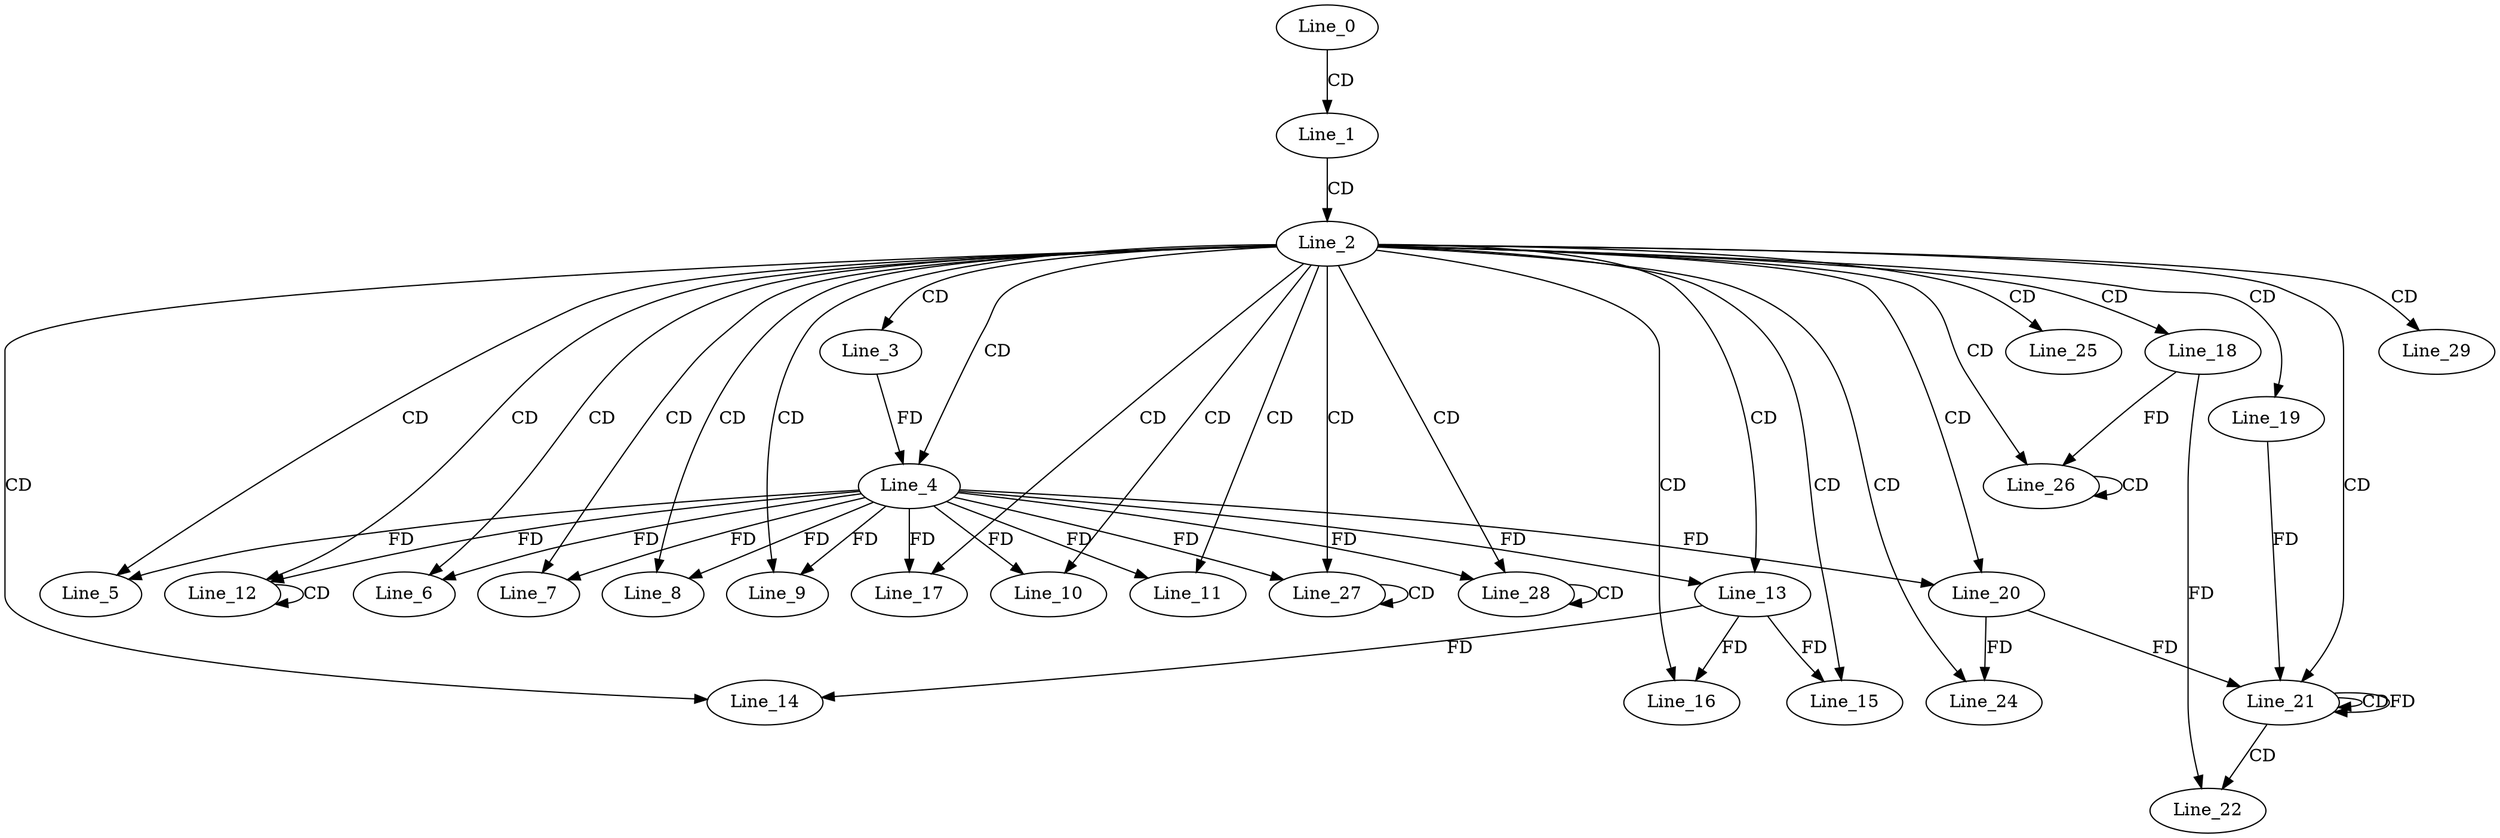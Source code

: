 digraph G {
  Line_0;
  Line_1;
  Line_2;
  Line_3;
  Line_4;
  Line_4;
  Line_5;
  Line_6;
  Line_7;
  Line_8;
  Line_9;
  Line_10;
  Line_11;
  Line_12;
  Line_12;
  Line_13;
  Line_13;
  Line_14;
  Line_15;
  Line_16;
  Line_17;
  Line_18;
  Line_19;
  Line_20;
  Line_20;
  Line_21;
  Line_21;
  Line_21;
  Line_22;
  Line_24;
  Line_25;
  Line_26;
  Line_26;
  Line_27;
  Line_27;
  Line_28;
  Line_28;
  Line_29;
  Line_0 -> Line_1 [ label="CD" ];
  Line_1 -> Line_2 [ label="CD" ];
  Line_2 -> Line_3 [ label="CD" ];
  Line_2 -> Line_4 [ label="CD" ];
  Line_3 -> Line_4 [ label="FD" ];
  Line_2 -> Line_5 [ label="CD" ];
  Line_4 -> Line_5 [ label="FD" ];
  Line_2 -> Line_6 [ label="CD" ];
  Line_4 -> Line_6 [ label="FD" ];
  Line_2 -> Line_7 [ label="CD" ];
  Line_4 -> Line_7 [ label="FD" ];
  Line_2 -> Line_8 [ label="CD" ];
  Line_4 -> Line_8 [ label="FD" ];
  Line_2 -> Line_9 [ label="CD" ];
  Line_4 -> Line_9 [ label="FD" ];
  Line_2 -> Line_10 [ label="CD" ];
  Line_4 -> Line_10 [ label="FD" ];
  Line_2 -> Line_11 [ label="CD" ];
  Line_4 -> Line_11 [ label="FD" ];
  Line_2 -> Line_12 [ label="CD" ];
  Line_12 -> Line_12 [ label="CD" ];
  Line_4 -> Line_12 [ label="FD" ];
  Line_2 -> Line_13 [ label="CD" ];
  Line_4 -> Line_13 [ label="FD" ];
  Line_2 -> Line_14 [ label="CD" ];
  Line_13 -> Line_14 [ label="FD" ];
  Line_2 -> Line_15 [ label="CD" ];
  Line_13 -> Line_15 [ label="FD" ];
  Line_2 -> Line_16 [ label="CD" ];
  Line_13 -> Line_16 [ label="FD" ];
  Line_2 -> Line_17 [ label="CD" ];
  Line_4 -> Line_17 [ label="FD" ];
  Line_2 -> Line_18 [ label="CD" ];
  Line_2 -> Line_19 [ label="CD" ];
  Line_2 -> Line_20 [ label="CD" ];
  Line_4 -> Line_20 [ label="FD" ];
  Line_2 -> Line_21 [ label="CD" ];
  Line_21 -> Line_21 [ label="CD" ];
  Line_21 -> Line_21 [ label="FD" ];
  Line_19 -> Line_21 [ label="FD" ];
  Line_20 -> Line_21 [ label="FD" ];
  Line_21 -> Line_22 [ label="CD" ];
  Line_18 -> Line_22 [ label="FD" ];
  Line_2 -> Line_24 [ label="CD" ];
  Line_20 -> Line_24 [ label="FD" ];
  Line_2 -> Line_25 [ label="CD" ];
  Line_2 -> Line_26 [ label="CD" ];
  Line_26 -> Line_26 [ label="CD" ];
  Line_18 -> Line_26 [ label="FD" ];
  Line_2 -> Line_27 [ label="CD" ];
  Line_27 -> Line_27 [ label="CD" ];
  Line_4 -> Line_27 [ label="FD" ];
  Line_2 -> Line_28 [ label="CD" ];
  Line_28 -> Line_28 [ label="CD" ];
  Line_4 -> Line_28 [ label="FD" ];
  Line_2 -> Line_29 [ label="CD" ];
}
